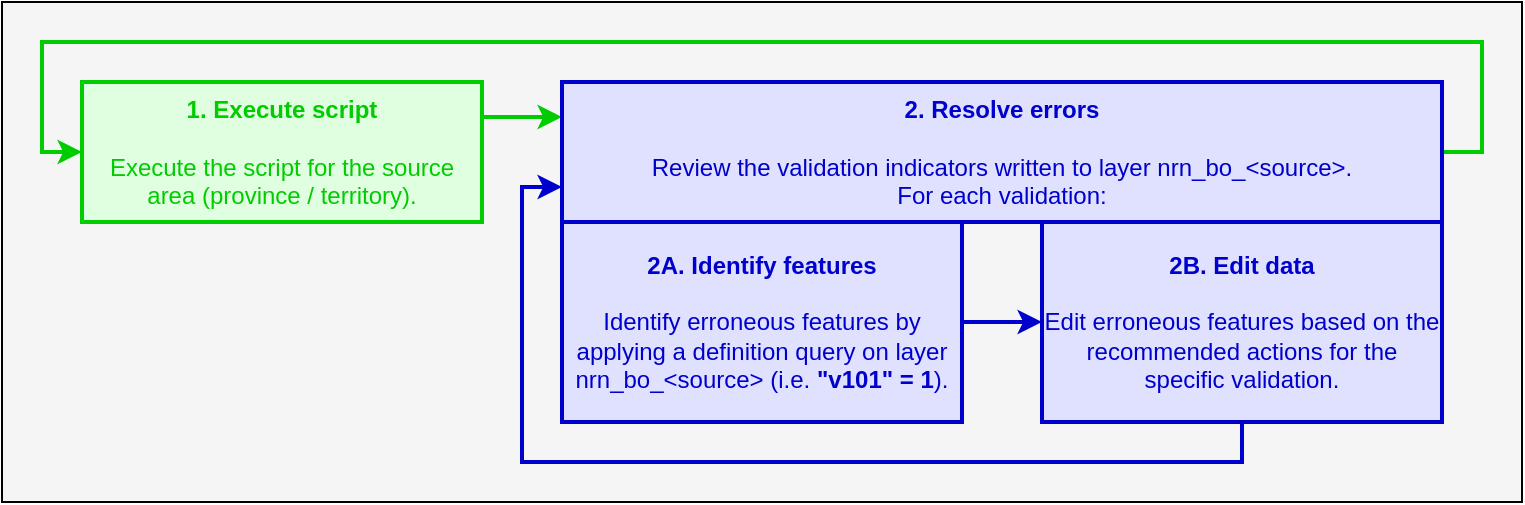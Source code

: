 <mxfile version="18.1.2" type="device"><diagram id="2I_C3wh3Eibh6Ix_8F2d" name="main"><mxGraphModel dx="1102" dy="582" grid="1" gridSize="10" guides="1" tooltips="1" connect="1" arrows="1" fold="1" page="1" pageScale="1" pageWidth="1100" pageHeight="850" math="0" shadow="0"><root><mxCell id="0"/><mxCell id="1" parent="0"/><mxCell id="1tBJTQMAdvno6EjRw5n7-53" value="" style="rounded=0;whiteSpace=wrap;html=1;strokeColor=#000000;strokeWidth=1;fillColor=#F5F5F5;" parent="1" vertex="1"><mxGeometry x="30" y="40" width="760" height="250" as="geometry"/></mxCell><mxCell id="yge467If10g6pJat5REP-1" style="edgeStyle=orthogonalEdgeStyle;rounded=0;orthogonalLoop=1;jettySize=auto;html=1;entryX=0;entryY=0.25;entryDx=0;entryDy=0;fontColor=#0000CC;strokeColor=#00CC00;exitX=1;exitY=0.25;exitDx=0;exitDy=0;strokeWidth=2;" edge="1" parent="1" source="1tBJTQMAdvno6EjRw5n7-14" target="Kw9ei0uH75jUjzKU8x8x-3"><mxGeometry relative="1" as="geometry"/></mxCell><mxCell id="1tBJTQMAdvno6EjRw5n7-14" value="&lt;font&gt;&lt;b&gt;1. Execute script&lt;/b&gt;&lt;br&gt;&lt;br&gt;Execute the script for the source area (province / territory).&lt;/font&gt;" style="rounded=0;whiteSpace=wrap;html=1;strokeColor=#00CC00;strokeWidth=2;fillColor=#E0FFE0;align=center;verticalAlign=middle;fontColor=#00CC00;" parent="1" vertex="1"><mxGeometry x="70" y="80" width="200" height="70" as="geometry"/></mxCell><mxCell id="Kw9ei0uH75jUjzKU8x8x-5" value="" style="edgeStyle=orthogonalEdgeStyle;rounded=0;orthogonalLoop=1;jettySize=auto;html=1;strokeColor=#0000CC;strokeWidth=2;" parent="1" source="Kw9ei0uH75jUjzKU8x8x-1" target="Kw9ei0uH75jUjzKU8x8x-2" edge="1"><mxGeometry relative="1" as="geometry"/></mxCell><mxCell id="Kw9ei0uH75jUjzKU8x8x-1" value="&lt;font&gt;&lt;b&gt;2A. Identify features&lt;/b&gt;&lt;br&gt;&lt;br&gt;Identify erroneous features by applying a definition query on layer nrn_bo_&amp;lt;source&amp;gt; (i.e. &lt;b&gt;&quot;v101&quot; = 1&lt;/b&gt;).&lt;/font&gt;" style="rounded=0;whiteSpace=wrap;html=1;strokeColor=#0000CC;strokeWidth=2;fillColor=#E0E0FF;align=center;verticalAlign=middle;fontColor=#0000CC;" parent="1" vertex="1"><mxGeometry x="310" y="150" width="200" height="100" as="geometry"/></mxCell><mxCell id="Kw9ei0uH75jUjzKU8x8x-8" style="edgeStyle=orthogonalEdgeStyle;rounded=0;orthogonalLoop=1;jettySize=auto;html=1;entryX=0;entryY=0.75;entryDx=0;entryDy=0;strokeColor=#0000CC;strokeWidth=2;" parent="1" source="Kw9ei0uH75jUjzKU8x8x-2" target="Kw9ei0uH75jUjzKU8x8x-3" edge="1"><mxGeometry relative="1" as="geometry"><Array as="points"><mxPoint x="650" y="270"/><mxPoint x="290" y="270"/><mxPoint x="290" y="133"/></Array></mxGeometry></mxCell><mxCell id="Kw9ei0uH75jUjzKU8x8x-2" value="&lt;font&gt;&lt;b&gt;2B. Edit data&lt;/b&gt;&lt;br&gt;&lt;br&gt;Edit erroneous features based on the recommended actions for the specific validation.&lt;/font&gt;" style="rounded=0;whiteSpace=wrap;html=1;strokeColor=#0000CC;strokeWidth=2;fillColor=#E0E0FF;align=center;verticalAlign=middle;fontColor=#0000CC;" parent="1" vertex="1"><mxGeometry x="550" y="150" width="200" height="100" as="geometry"/></mxCell><mxCell id="Kw9ei0uH75jUjzKU8x8x-9" style="edgeStyle=orthogonalEdgeStyle;rounded=0;orthogonalLoop=1;jettySize=auto;html=1;entryX=0;entryY=0.5;entryDx=0;entryDy=0;exitX=1;exitY=0.5;exitDx=0;exitDy=0;strokeWidth=2;strokeColor=#00CC00;" parent="1" source="Kw9ei0uH75jUjzKU8x8x-3" target="1tBJTQMAdvno6EjRw5n7-14" edge="1"><mxGeometry relative="1" as="geometry"><Array as="points"><mxPoint x="770" y="115"/><mxPoint x="770" y="60"/><mxPoint x="50" y="60"/><mxPoint x="50" y="115"/></Array></mxGeometry></mxCell><mxCell id="Kw9ei0uH75jUjzKU8x8x-3" value="&lt;font&gt;&lt;b&gt;2. Resolve errors&lt;/b&gt;&lt;br&gt;&lt;br&gt;Review the validation indicators written to layer nrn_bo_&amp;lt;source&amp;gt;.&lt;br&gt;For each validation:&lt;/font&gt;" style="rounded=0;whiteSpace=wrap;html=1;strokeColor=#0000CC;strokeWidth=2;fillColor=#E0E0FF;align=center;verticalAlign=middle;fontColor=#0000CC;" parent="1" vertex="1"><mxGeometry x="310" y="80" width="440" height="70" as="geometry"/></mxCell></root></mxGraphModel></diagram></mxfile>